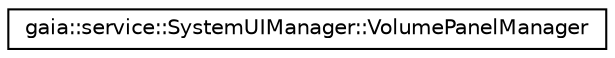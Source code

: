 digraph G
{
  edge [fontname="Helvetica",fontsize="10",labelfontname="Helvetica",labelfontsize="10"];
  node [fontname="Helvetica",fontsize="10",shape=record];
  rankdir=LR;
  Node1 [label="gaia::service::SystemUIManager::VolumePanelManager",height=0.2,width=0.4,color="black", fillcolor="white", style="filled",URL="$d1/d94/classgaia_1_1service_1_1_system_u_i_manager_1_1_volume_panel_manager.html"];
}
